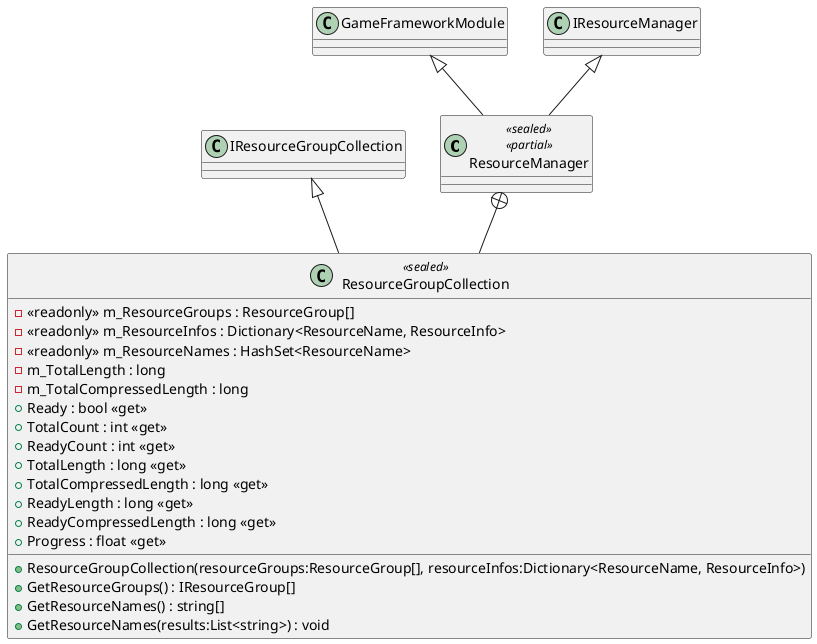 @startuml
class ResourceManager <<sealed>> <<partial>> {
}
class ResourceGroupCollection <<sealed>> {
    - <<readonly>> m_ResourceGroups : ResourceGroup[]
    - <<readonly>> m_ResourceInfos : Dictionary<ResourceName, ResourceInfo>
    - <<readonly>> m_ResourceNames : HashSet<ResourceName>
    - m_TotalLength : long
    - m_TotalCompressedLength : long
    + ResourceGroupCollection(resourceGroups:ResourceGroup[], resourceInfos:Dictionary<ResourceName, ResourceInfo>)
    + Ready : bool <<get>>
    + TotalCount : int <<get>>
    + ReadyCount : int <<get>>
    + TotalLength : long <<get>>
    + TotalCompressedLength : long <<get>>
    + ReadyLength : long <<get>>
    + ReadyCompressedLength : long <<get>>
    + Progress : float <<get>>
    + GetResourceGroups() : IResourceGroup[]
    + GetResourceNames() : string[]
    + GetResourceNames(results:List<string>) : void
}
GameFrameworkModule <|-- ResourceManager
IResourceManager <|-- ResourceManager
ResourceManager +-- ResourceGroupCollection
IResourceGroupCollection <|-- ResourceGroupCollection
@enduml

